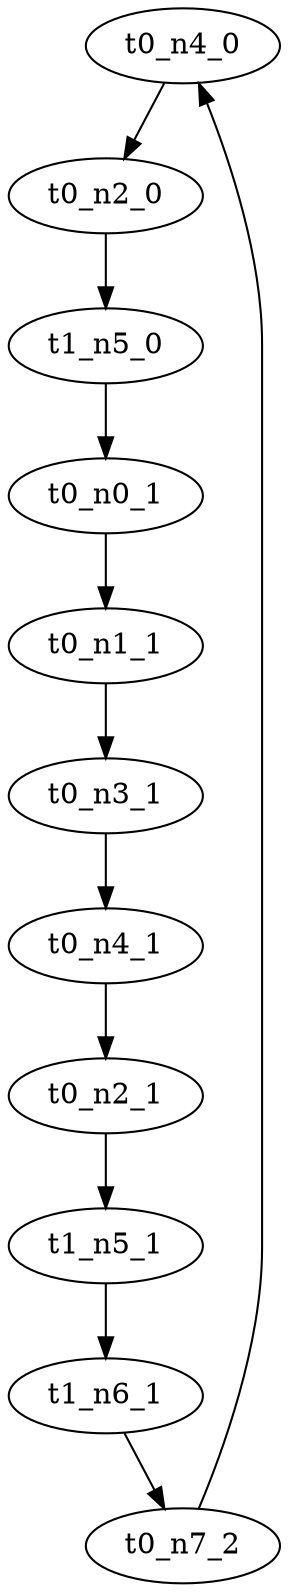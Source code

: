 digraph Test{
t0_n4_0 -> t0_n2_0 -> t1_n5_0 -> t0_n0_1 -> t0_n1_1 -> t0_n3_1 -> t0_n4_1 -> t0_n2_1 -> t1_n5_1 -> t1_n6_1 -> t0_n7_2 -> t0_n4_0;}